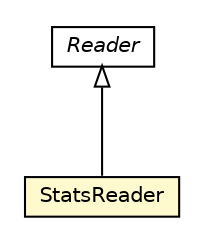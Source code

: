 #!/usr/local/bin/dot
#
# Class diagram 
# Generated by UMLGraph version 5.1 (http://www.umlgraph.org/)
#

digraph G {
	edge [fontname="Helvetica",fontsize=10,labelfontname="Helvetica",labelfontsize=10];
	node [fontname="Helvetica",fontsize=10,shape=plaintext];
	nodesep=0.25;
	ranksep=0.5;
	// com.gc.iotools.stream.reader.inspection.StatsReader
	c1845 [label=<<table title="com.gc.iotools.stream.reader.inspection.StatsReader" border="0" cellborder="1" cellspacing="0" cellpadding="2" port="p" bgcolor="lemonChiffon" href="./StatsReader.html">
		<tr><td><table border="0" cellspacing="0" cellpadding="1">
<tr><td align="center" balign="center"> StatsReader </td></tr>
		</table></td></tr>
		</table>>, fontname="Helvetica", fontcolor="black", fontsize=10.0];
	//com.gc.iotools.stream.reader.inspection.StatsReader extends java.io.Reader
	c1846:p -> c1845:p [dir=back,arrowtail=empty];
	// java.io.Reader
	c1846 [label=<<table title="java.io.Reader" border="0" cellborder="1" cellspacing="0" cellpadding="2" port="p" href="http://java.sun.com/j2se/1.5.0/docs/api/java/io/Reader.html">
		<tr><td><table border="0" cellspacing="0" cellpadding="1">
<tr><td align="center" balign="center"><font face="Helvetica-Oblique"> Reader </font></td></tr>
		</table></td></tr>
		</table>>, fontname="Helvetica", fontcolor="black", fontsize=10.0];
}


